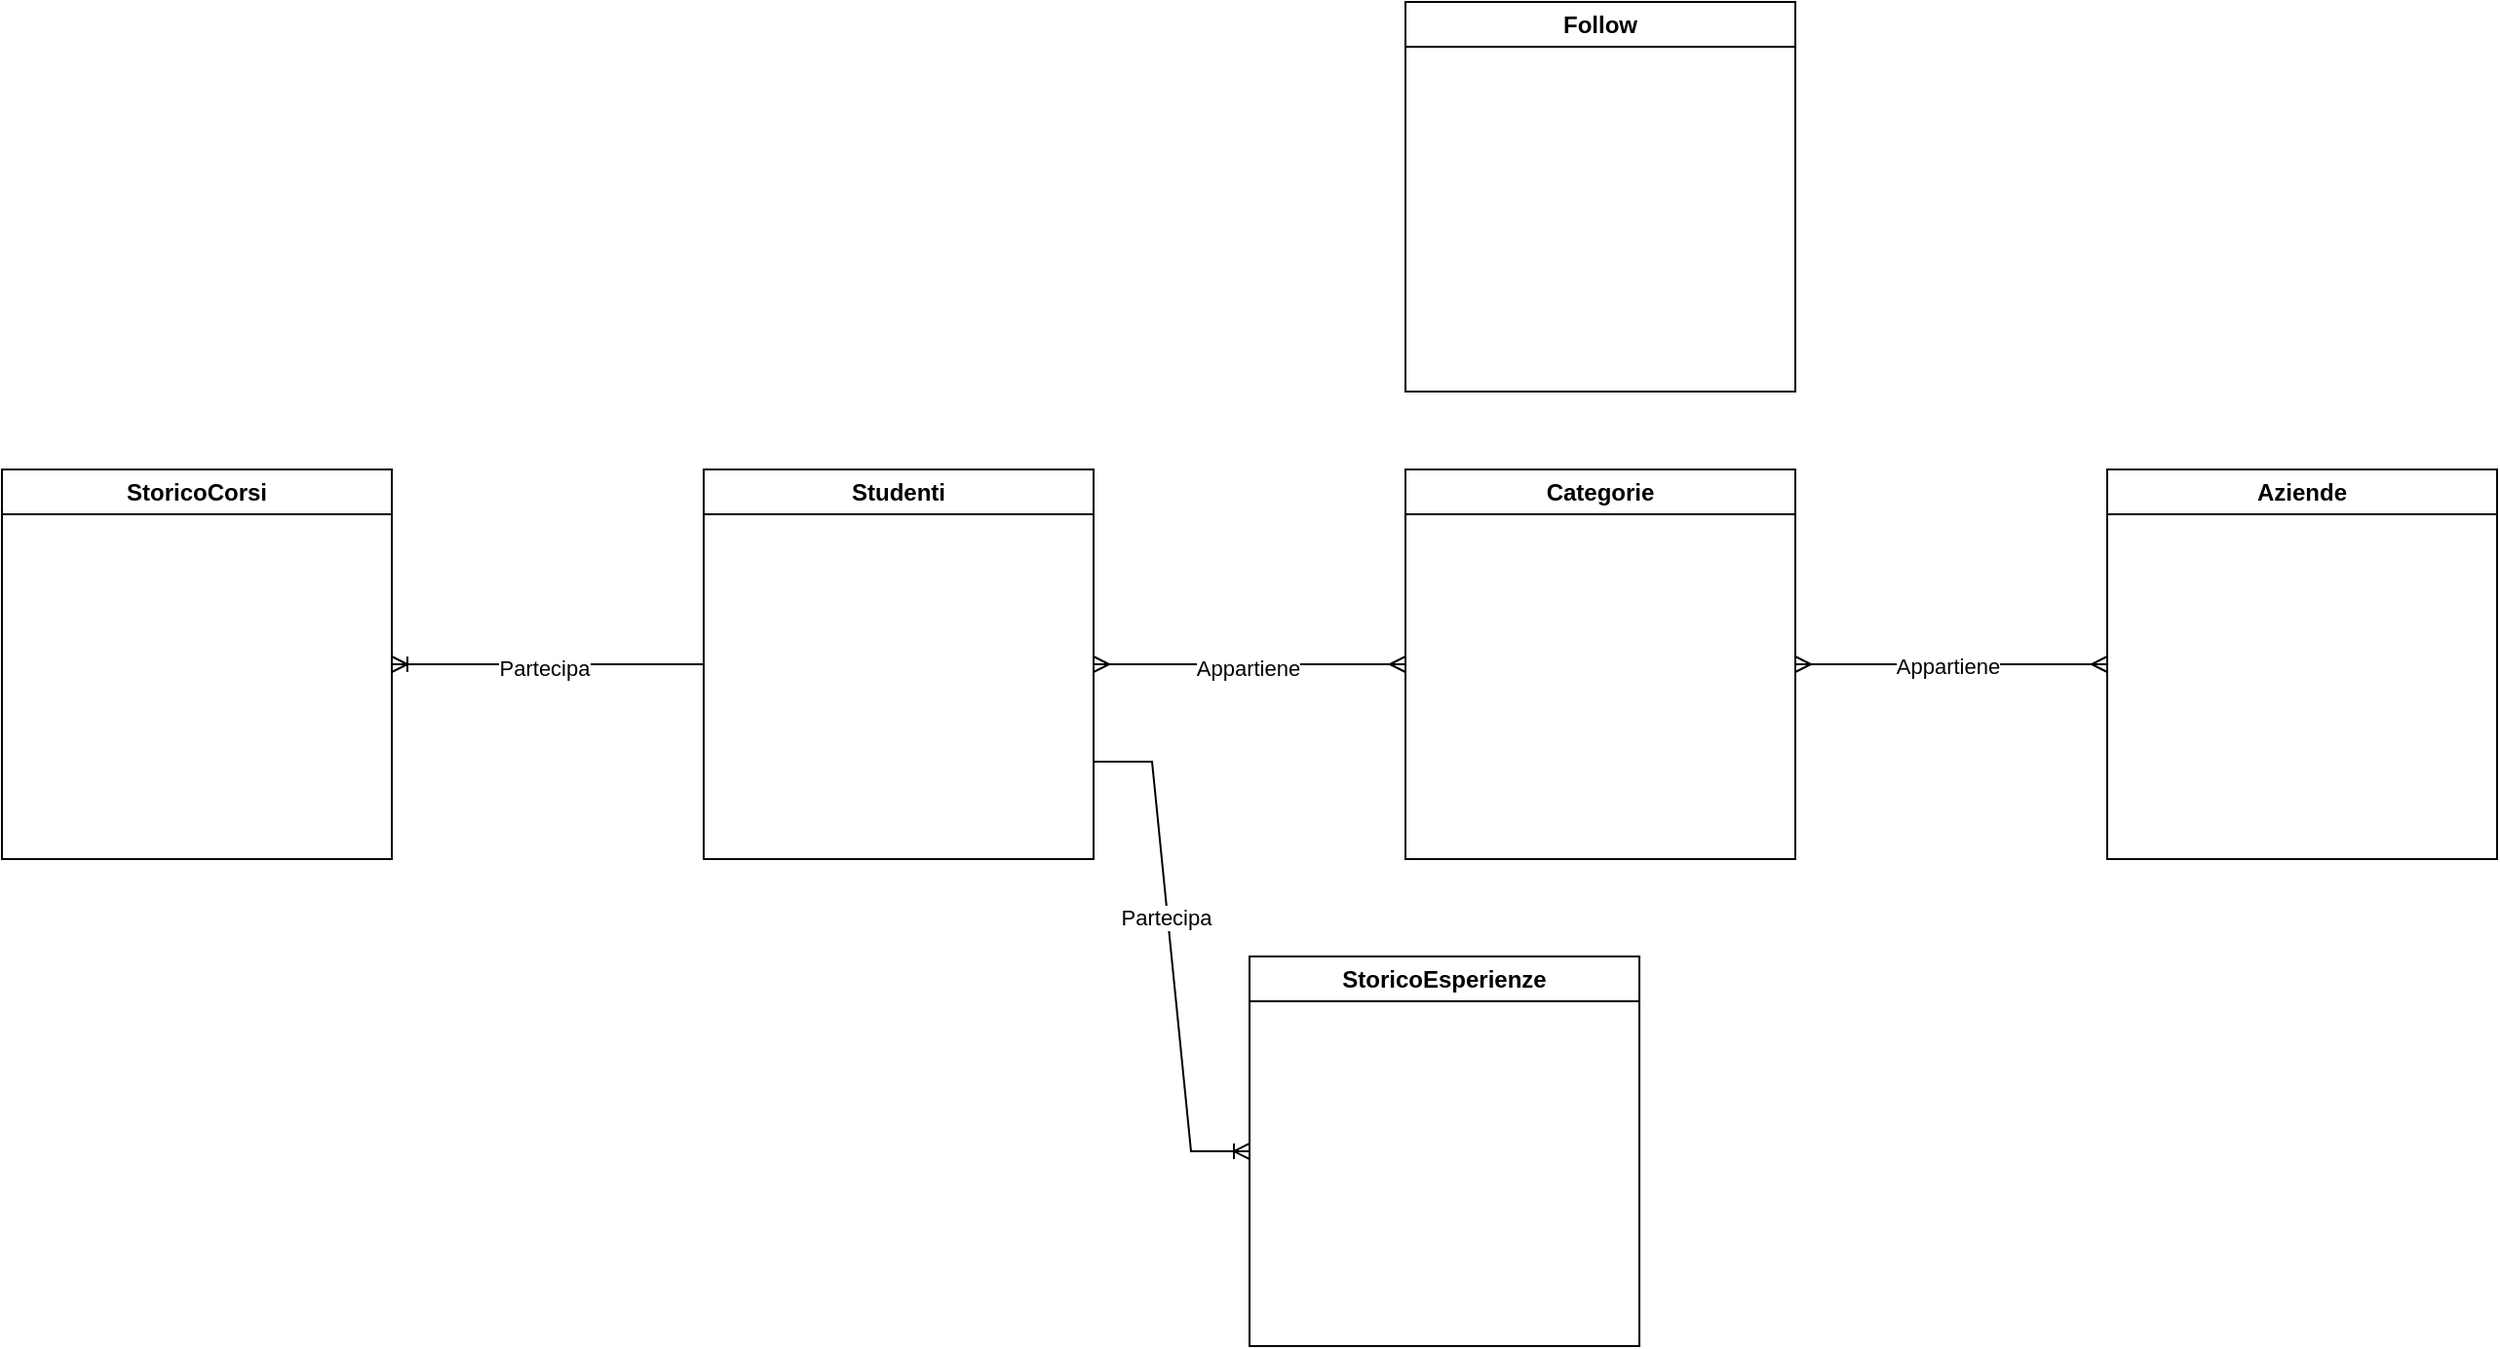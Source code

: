 <mxfile version="25.0.3">
  <diagram id="R2lEEEUBdFMjLlhIrx00" name="Page-1">
    <mxGraphModel dx="848" dy="450" grid="1" gridSize="10" guides="1" tooltips="1" connect="1" arrows="1" fold="1" page="1" pageScale="1" pageWidth="2000" pageHeight="2000" math="0" shadow="0" extFonts="Permanent Marker^https://fonts.googleapis.com/css?family=Permanent+Marker">
      <root>
        <mxCell id="0" />
        <mxCell id="1" parent="0" />
        <mxCell id="l97ZodxlSHaOKT2NLiHh-1" value="&lt;div&gt;Studenti&lt;/div&gt;" style="swimlane;whiteSpace=wrap;html=1;" vertex="1" parent="1">
          <mxGeometry x="880" y="280" width="200" height="200" as="geometry" />
        </mxCell>
        <mxCell id="l97ZodxlSHaOKT2NLiHh-2" value="StoricoCorsi" style="swimlane;whiteSpace=wrap;html=1;" vertex="1" parent="1">
          <mxGeometry x="520" y="280" width="200" height="200" as="geometry" />
        </mxCell>
        <mxCell id="l97ZodxlSHaOKT2NLiHh-6" value="StoricoEsperienze" style="swimlane;whiteSpace=wrap;html=1;" vertex="1" parent="1">
          <mxGeometry x="1160" y="530" width="200" height="200" as="geometry" />
        </mxCell>
        <mxCell id="l97ZodxlSHaOKT2NLiHh-11" value="Categorie" style="swimlane;whiteSpace=wrap;html=1;" vertex="1" parent="1">
          <mxGeometry x="1240" y="280" width="200" height="200" as="geometry" />
        </mxCell>
        <mxCell id="l97ZodxlSHaOKT2NLiHh-12" value="" style="edgeStyle=entityRelationEdgeStyle;fontSize=12;html=1;endArrow=ERmany;startArrow=ERmany;rounded=0;entryX=0;entryY=0.5;entryDx=0;entryDy=0;exitX=1;exitY=0.5;exitDx=0;exitDy=0;" edge="1" parent="1" source="l97ZodxlSHaOKT2NLiHh-1" target="l97ZodxlSHaOKT2NLiHh-11">
          <mxGeometry width="100" height="100" relative="1" as="geometry">
            <mxPoint x="1370" y="340" as="sourcePoint" />
            <mxPoint x="1470" y="240" as="targetPoint" />
          </mxGeometry>
        </mxCell>
        <mxCell id="l97ZodxlSHaOKT2NLiHh-16" value="Appartiene" style="edgeLabel;html=1;align=center;verticalAlign=middle;resizable=0;points=[];" vertex="1" connectable="0" parent="l97ZodxlSHaOKT2NLiHh-12">
          <mxGeometry x="-0.015" y="-2" relative="1" as="geometry">
            <mxPoint as="offset" />
          </mxGeometry>
        </mxCell>
        <mxCell id="l97ZodxlSHaOKT2NLiHh-14" value="Aziende" style="swimlane;whiteSpace=wrap;html=1;" vertex="1" parent="1">
          <mxGeometry x="1600" y="280" width="200" height="200" as="geometry" />
        </mxCell>
        <mxCell id="l97ZodxlSHaOKT2NLiHh-15" value="" style="edgeStyle=entityRelationEdgeStyle;fontSize=12;html=1;endArrow=ERmany;startArrow=ERmany;rounded=0;entryX=0;entryY=0.5;entryDx=0;entryDy=0;exitX=1;exitY=0.5;exitDx=0;exitDy=0;" edge="1" parent="1" source="l97ZodxlSHaOKT2NLiHh-11" target="l97ZodxlSHaOKT2NLiHh-14">
          <mxGeometry width="100" height="100" relative="1" as="geometry">
            <mxPoint x="1370" y="340" as="sourcePoint" />
            <mxPoint x="1470" y="240" as="targetPoint" />
            <Array as="points">
              <mxPoint x="1600" y="140" />
            </Array>
          </mxGeometry>
        </mxCell>
        <mxCell id="l97ZodxlSHaOKT2NLiHh-17" value="Appartiene" style="edgeLabel;html=1;align=center;verticalAlign=middle;resizable=0;points=[];" vertex="1" connectable="0" parent="l97ZodxlSHaOKT2NLiHh-15">
          <mxGeometry x="-0.027" y="-1" relative="1" as="geometry">
            <mxPoint as="offset" />
          </mxGeometry>
        </mxCell>
        <mxCell id="l97ZodxlSHaOKT2NLiHh-19" value="Follow" style="swimlane;whiteSpace=wrap;html=1;" vertex="1" parent="1">
          <mxGeometry x="1240" y="40" width="200" height="200" as="geometry" />
        </mxCell>
        <mxCell id="l97ZodxlSHaOKT2NLiHh-20" value="" style="edgeStyle=entityRelationEdgeStyle;fontSize=12;html=1;endArrow=ERoneToMany;rounded=0;entryX=0;entryY=0.5;entryDx=0;entryDy=0;exitX=1;exitY=0.75;exitDx=0;exitDy=0;" edge="1" parent="1" source="l97ZodxlSHaOKT2NLiHh-1" target="l97ZodxlSHaOKT2NLiHh-6">
          <mxGeometry width="100" height="100" relative="1" as="geometry">
            <mxPoint x="1230" y="370" as="sourcePoint" />
            <mxPoint x="1330" y="270" as="targetPoint" />
            <Array as="points">
              <mxPoint x="1100" y="600" />
            </Array>
          </mxGeometry>
        </mxCell>
        <mxCell id="l97ZodxlSHaOKT2NLiHh-21" value="&lt;div&gt;Partecipa&lt;/div&gt;" style="edgeLabel;html=1;align=center;verticalAlign=middle;resizable=0;points=[];" vertex="1" connectable="0" parent="l97ZodxlSHaOKT2NLiHh-20">
          <mxGeometry x="-0.156" y="-1" relative="1" as="geometry">
            <mxPoint as="offset" />
          </mxGeometry>
        </mxCell>
        <mxCell id="l97ZodxlSHaOKT2NLiHh-22" value="" style="edgeStyle=entityRelationEdgeStyle;fontSize=12;html=1;endArrow=ERoneToMany;rounded=0;exitX=0;exitY=0.5;exitDx=0;exitDy=0;entryX=1;entryY=0.5;entryDx=0;entryDy=0;" edge="1" parent="1" source="l97ZodxlSHaOKT2NLiHh-1" target="l97ZodxlSHaOKT2NLiHh-2">
          <mxGeometry width="100" height="100" relative="1" as="geometry">
            <mxPoint x="980" y="330" as="sourcePoint" />
            <mxPoint x="720" y="310" as="targetPoint" />
            <Array as="points">
              <mxPoint x="850" y="370" />
            </Array>
          </mxGeometry>
        </mxCell>
        <mxCell id="l97ZodxlSHaOKT2NLiHh-23" value="&lt;div&gt;Partecipa&lt;/div&gt;" style="edgeLabel;html=1;align=center;verticalAlign=middle;resizable=0;points=[];" vertex="1" connectable="0" parent="l97ZodxlSHaOKT2NLiHh-22">
          <mxGeometry x="0.029" y="2" relative="1" as="geometry">
            <mxPoint as="offset" />
          </mxGeometry>
        </mxCell>
      </root>
    </mxGraphModel>
  </diagram>
</mxfile>
